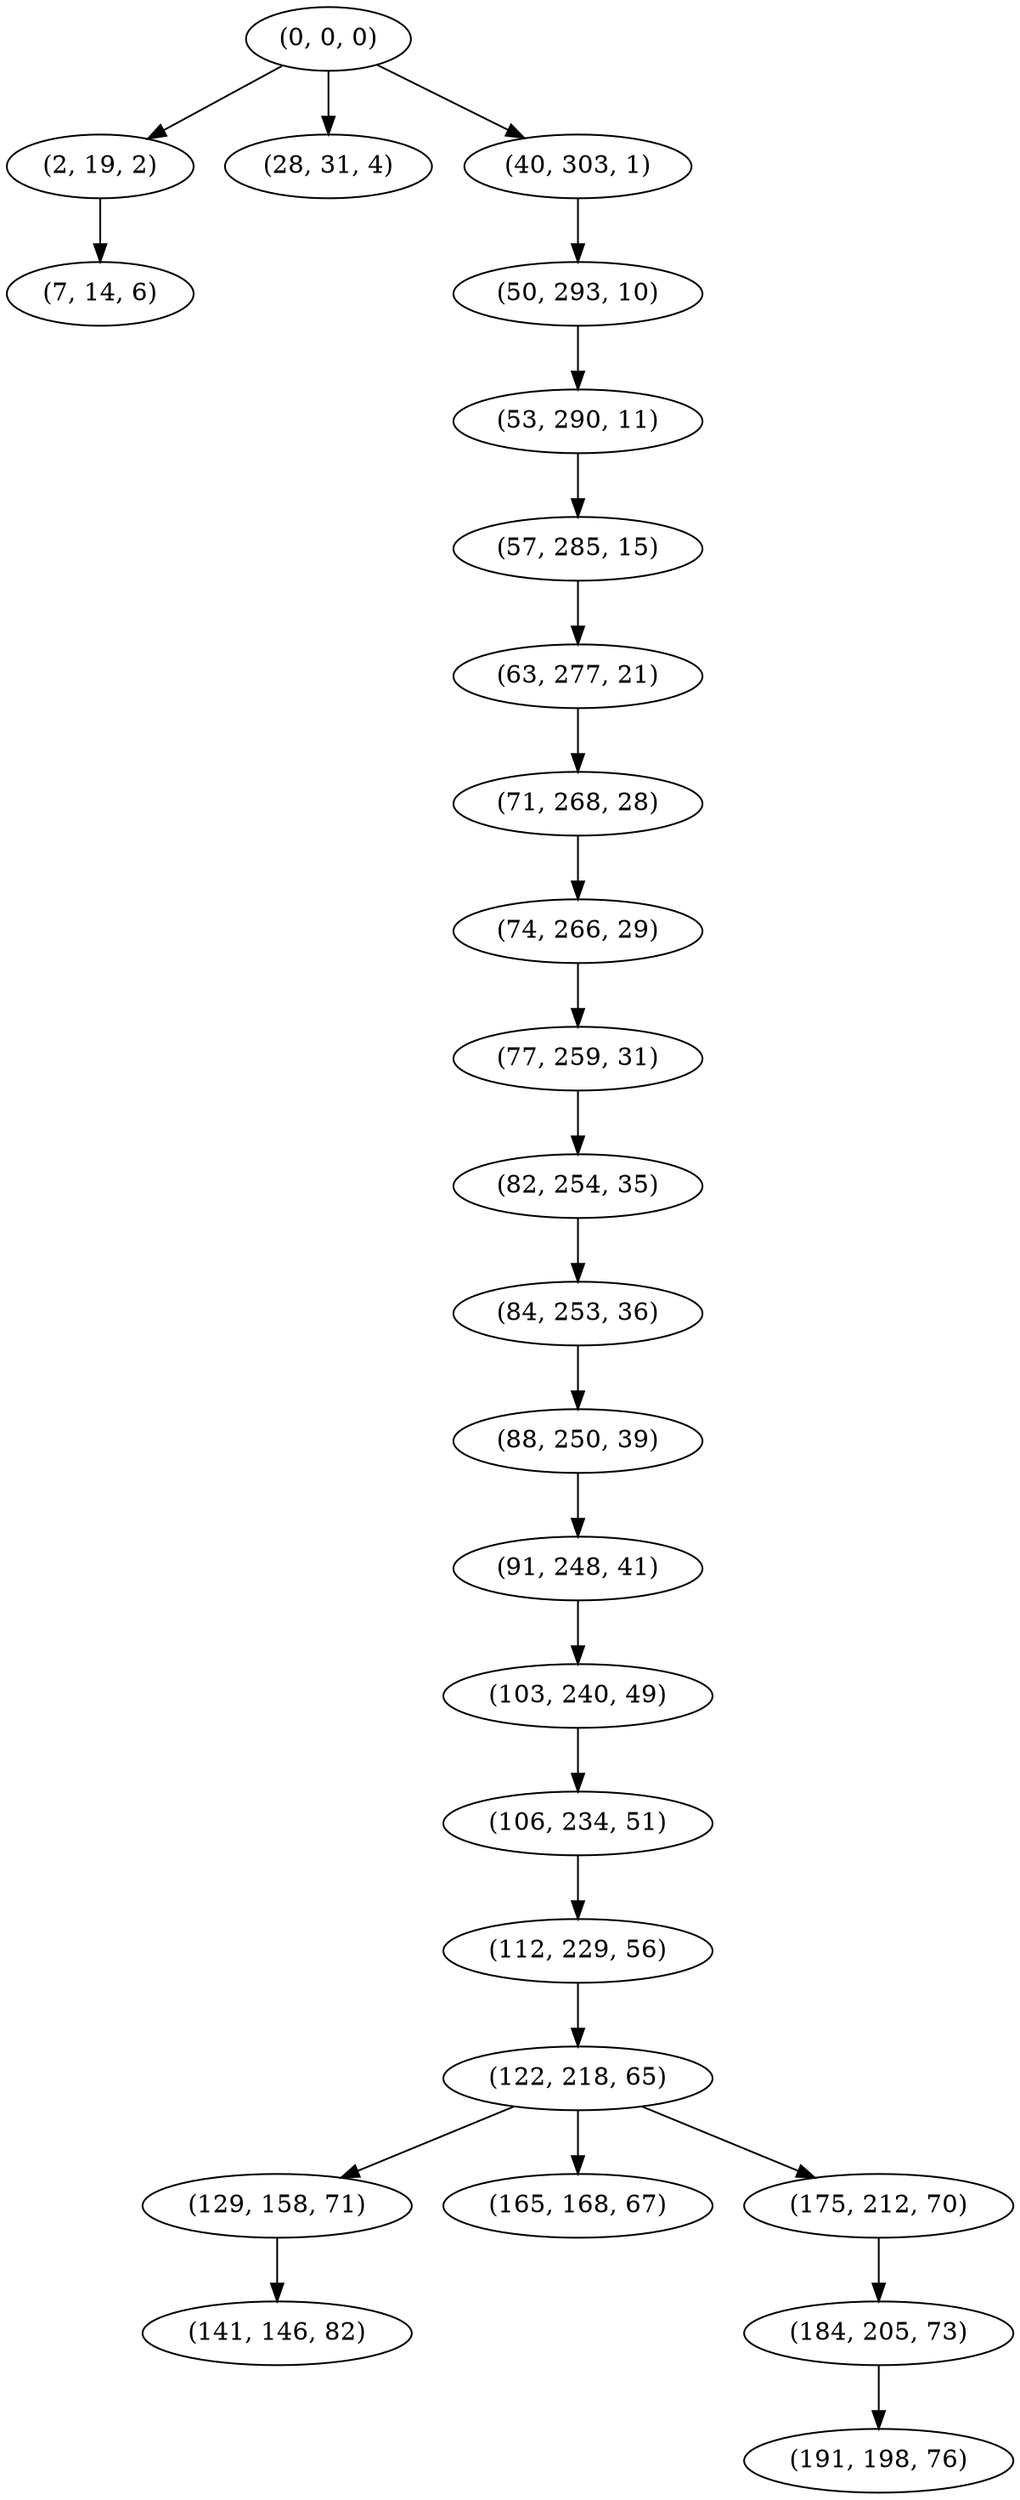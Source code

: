 digraph tree {
    "(0, 0, 0)";
    "(2, 19, 2)";
    "(7, 14, 6)";
    "(28, 31, 4)";
    "(40, 303, 1)";
    "(50, 293, 10)";
    "(53, 290, 11)";
    "(57, 285, 15)";
    "(63, 277, 21)";
    "(71, 268, 28)";
    "(74, 266, 29)";
    "(77, 259, 31)";
    "(82, 254, 35)";
    "(84, 253, 36)";
    "(88, 250, 39)";
    "(91, 248, 41)";
    "(103, 240, 49)";
    "(106, 234, 51)";
    "(112, 229, 56)";
    "(122, 218, 65)";
    "(129, 158, 71)";
    "(141, 146, 82)";
    "(165, 168, 67)";
    "(175, 212, 70)";
    "(184, 205, 73)";
    "(191, 198, 76)";
    "(0, 0, 0)" -> "(2, 19, 2)";
    "(0, 0, 0)" -> "(28, 31, 4)";
    "(0, 0, 0)" -> "(40, 303, 1)";
    "(2, 19, 2)" -> "(7, 14, 6)";
    "(40, 303, 1)" -> "(50, 293, 10)";
    "(50, 293, 10)" -> "(53, 290, 11)";
    "(53, 290, 11)" -> "(57, 285, 15)";
    "(57, 285, 15)" -> "(63, 277, 21)";
    "(63, 277, 21)" -> "(71, 268, 28)";
    "(71, 268, 28)" -> "(74, 266, 29)";
    "(74, 266, 29)" -> "(77, 259, 31)";
    "(77, 259, 31)" -> "(82, 254, 35)";
    "(82, 254, 35)" -> "(84, 253, 36)";
    "(84, 253, 36)" -> "(88, 250, 39)";
    "(88, 250, 39)" -> "(91, 248, 41)";
    "(91, 248, 41)" -> "(103, 240, 49)";
    "(103, 240, 49)" -> "(106, 234, 51)";
    "(106, 234, 51)" -> "(112, 229, 56)";
    "(112, 229, 56)" -> "(122, 218, 65)";
    "(122, 218, 65)" -> "(129, 158, 71)";
    "(122, 218, 65)" -> "(165, 168, 67)";
    "(122, 218, 65)" -> "(175, 212, 70)";
    "(129, 158, 71)" -> "(141, 146, 82)";
    "(175, 212, 70)" -> "(184, 205, 73)";
    "(184, 205, 73)" -> "(191, 198, 76)";
}
